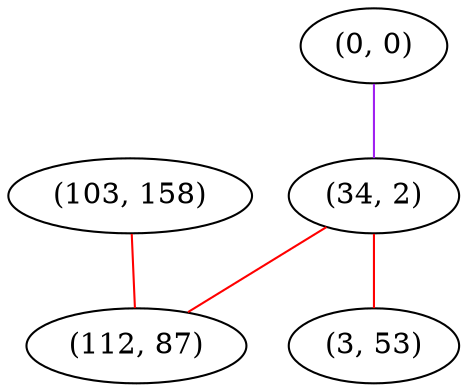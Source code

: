 graph "" {
"(0, 0)";
"(103, 158)";
"(34, 2)";
"(112, 87)";
"(3, 53)";
"(0, 0)" -- "(34, 2)"  [color=purple, key=0, weight=4];
"(103, 158)" -- "(112, 87)"  [color=red, key=0, weight=1];
"(34, 2)" -- "(112, 87)"  [color=red, key=0, weight=1];
"(34, 2)" -- "(3, 53)"  [color=red, key=0, weight=1];
}

